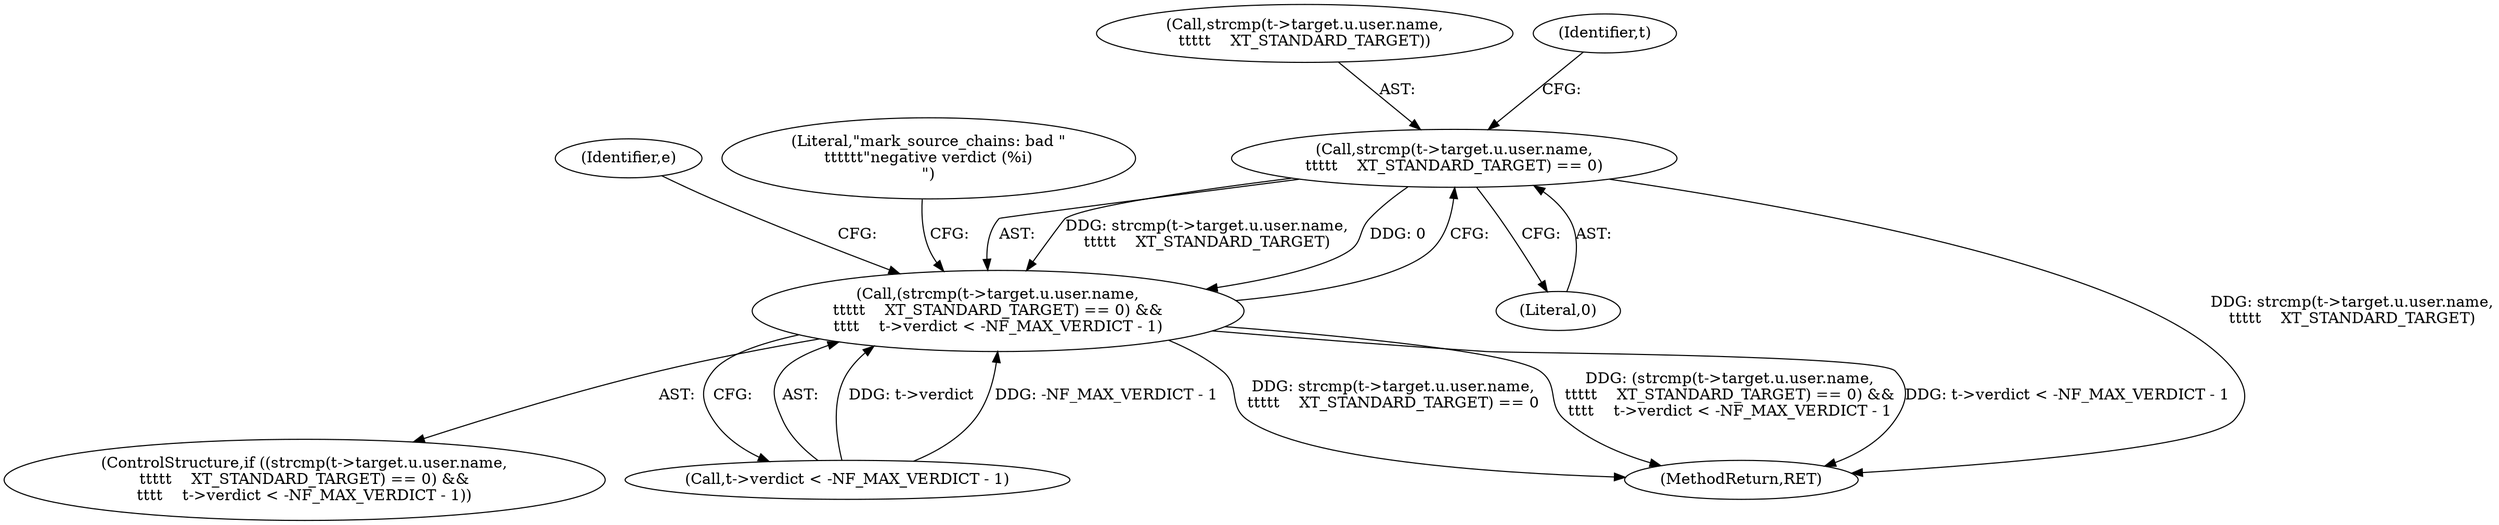 digraph "0_linux_54d83fc74aa9ec72794373cb47432c5f7fb1a309_11@API" {
"1000233" [label="(Call,strcmp(t->target.u.user.name,\n\t\t\t\t\t    XT_STANDARD_TARGET) == 0)"];
"1000232" [label="(Call,(strcmp(t->target.u.user.name,\n\t\t\t\t\t    XT_STANDARD_TARGET) == 0) &&\n\t\t\t\t    t->verdict < -NF_MAX_VERDICT - 1)"];
"1000266" [label="(Identifier,e)"];
"1000234" [label="(Call,strcmp(t->target.u.user.name,\n\t\t\t\t\t    XT_STANDARD_TARGET))"];
"1000248" [label="(Identifier,t)"];
"1000245" [label="(Literal,0)"];
"1000231" [label="(ControlStructure,if ((strcmp(t->target.u.user.name,\n\t\t\t\t\t    XT_STANDARD_TARGET) == 0) &&\n\t\t\t\t    t->verdict < -NF_MAX_VERDICT - 1))"];
"1000233" [label="(Call,strcmp(t->target.u.user.name,\n\t\t\t\t\t    XT_STANDARD_TARGET) == 0)"];
"1000246" [label="(Call,t->verdict < -NF_MAX_VERDICT - 1)"];
"1000422" [label="(MethodReturn,RET)"];
"1000256" [label="(Literal,\"mark_source_chains: bad \"\n\t\t\t\t\t\t\"negative verdict (%i)\n\")"];
"1000232" [label="(Call,(strcmp(t->target.u.user.name,\n\t\t\t\t\t    XT_STANDARD_TARGET) == 0) &&\n\t\t\t\t    t->verdict < -NF_MAX_VERDICT - 1)"];
"1000233" -> "1000232"  [label="AST: "];
"1000233" -> "1000245"  [label="CFG: "];
"1000234" -> "1000233"  [label="AST: "];
"1000245" -> "1000233"  [label="AST: "];
"1000248" -> "1000233"  [label="CFG: "];
"1000232" -> "1000233"  [label="CFG: "];
"1000233" -> "1000422"  [label="DDG: strcmp(t->target.u.user.name,\n\t\t\t\t\t    XT_STANDARD_TARGET)"];
"1000233" -> "1000232"  [label="DDG: strcmp(t->target.u.user.name,\n\t\t\t\t\t    XT_STANDARD_TARGET)"];
"1000233" -> "1000232"  [label="DDG: 0"];
"1000232" -> "1000231"  [label="AST: "];
"1000232" -> "1000246"  [label="CFG: "];
"1000246" -> "1000232"  [label="AST: "];
"1000256" -> "1000232"  [label="CFG: "];
"1000266" -> "1000232"  [label="CFG: "];
"1000232" -> "1000422"  [label="DDG: strcmp(t->target.u.user.name,\n\t\t\t\t\t    XT_STANDARD_TARGET) == 0"];
"1000232" -> "1000422"  [label="DDG: (strcmp(t->target.u.user.name,\n\t\t\t\t\t    XT_STANDARD_TARGET) == 0) &&\n\t\t\t\t    t->verdict < -NF_MAX_VERDICT - 1"];
"1000232" -> "1000422"  [label="DDG: t->verdict < -NF_MAX_VERDICT - 1"];
"1000246" -> "1000232"  [label="DDG: t->verdict"];
"1000246" -> "1000232"  [label="DDG: -NF_MAX_VERDICT - 1"];
}

